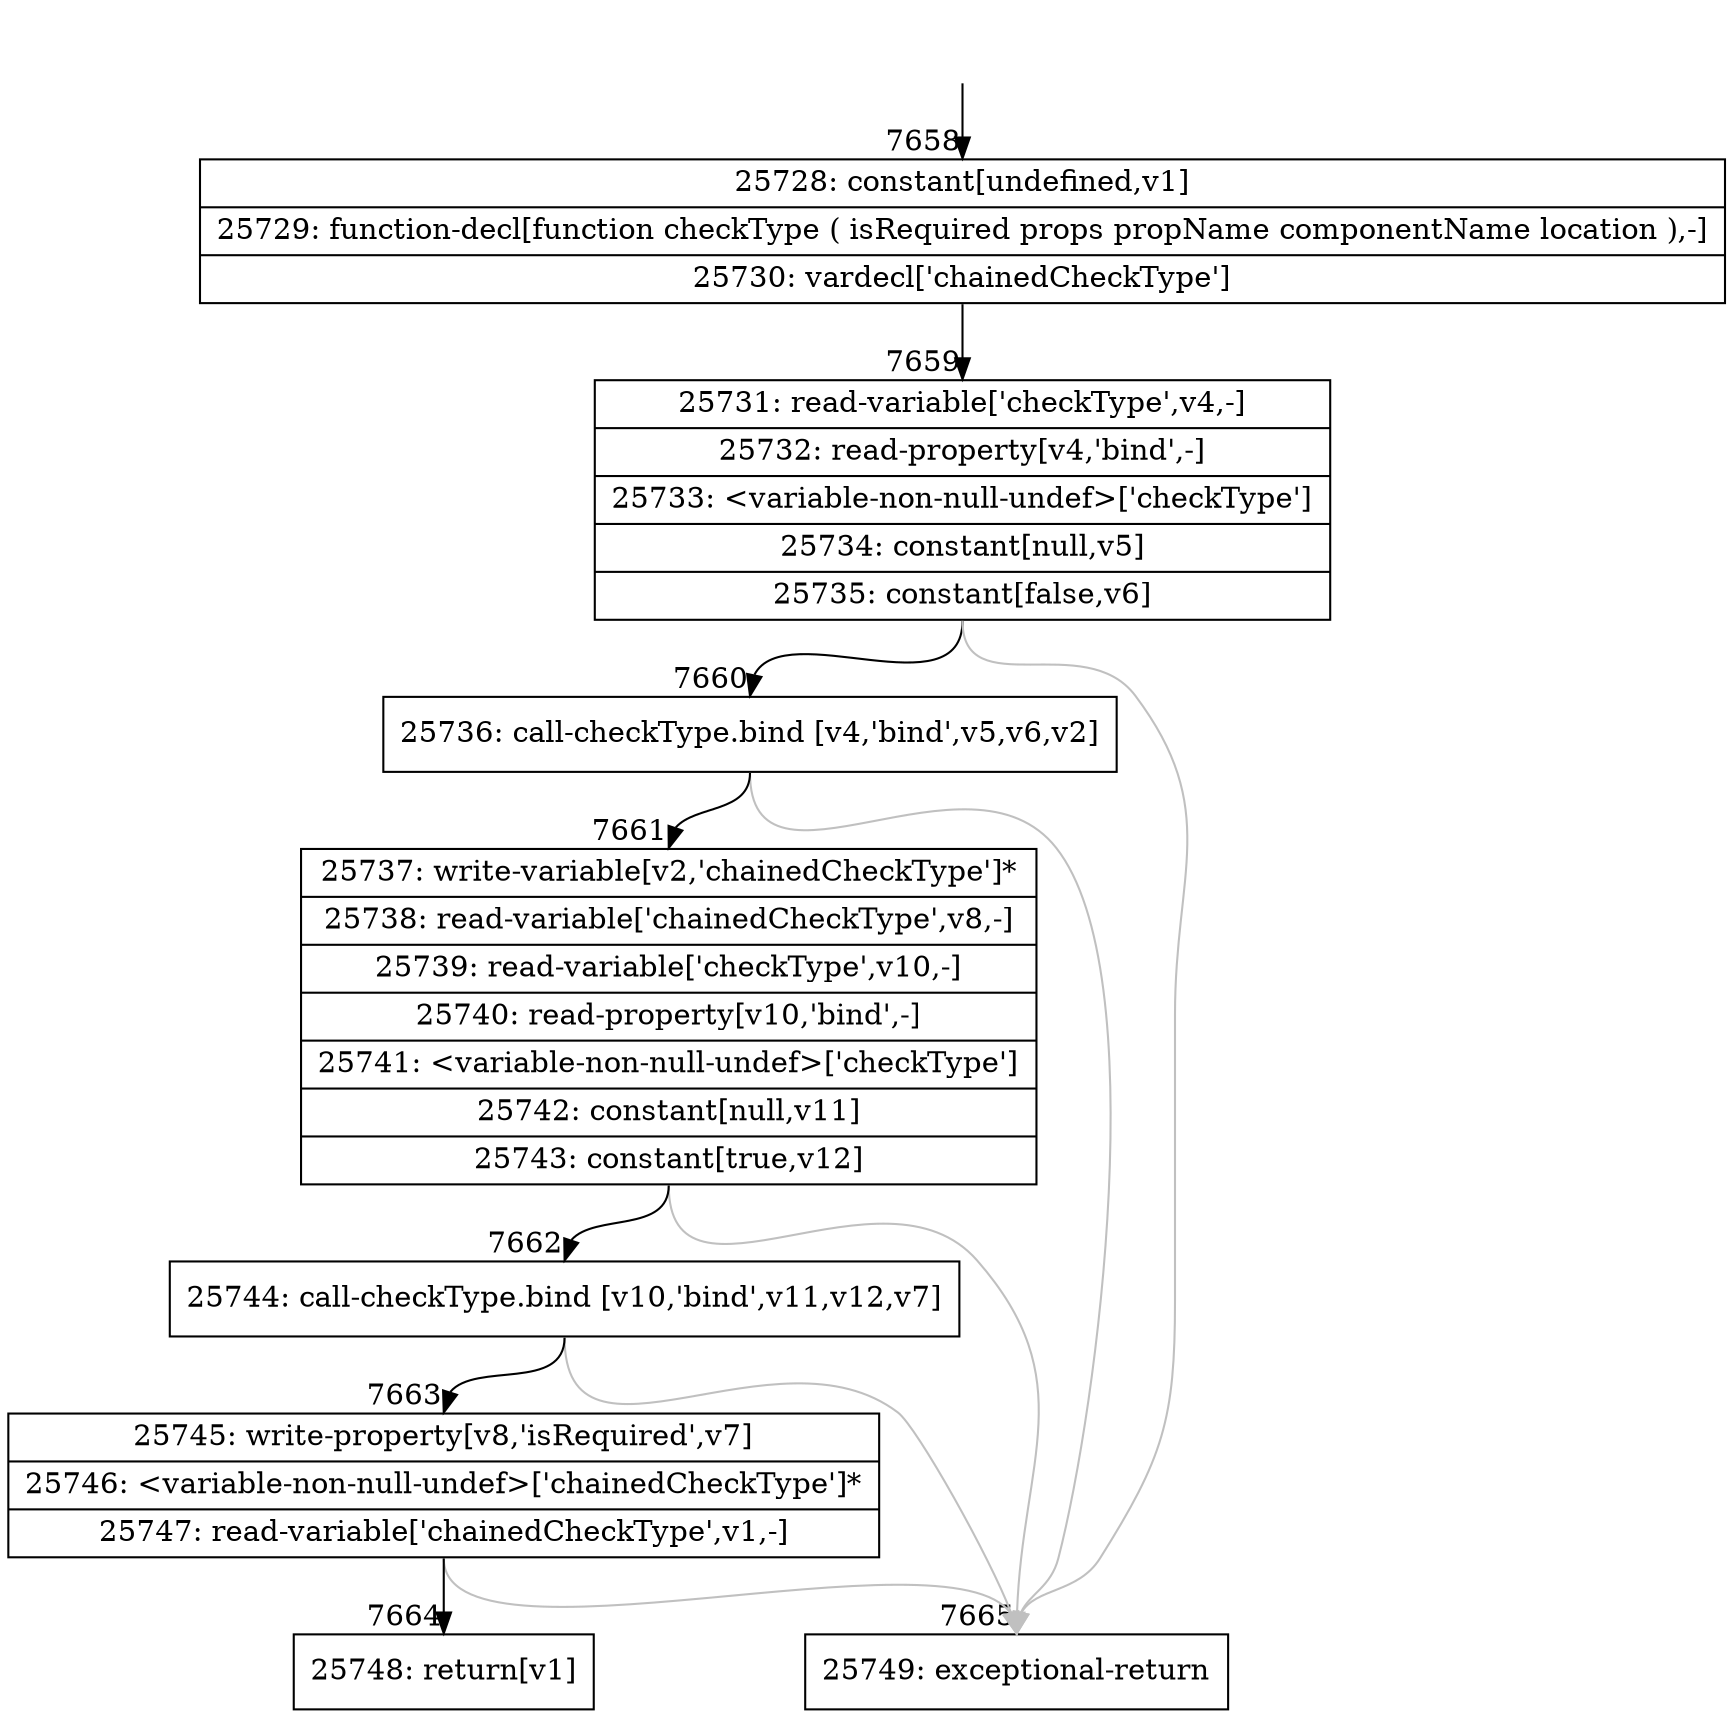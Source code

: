 digraph {
rankdir="TD"
BB_entry539[shape=none,label=""];
BB_entry539 -> BB7658 [tailport=s, headport=n, headlabel="    7658"]
BB7658 [shape=record label="{25728: constant[undefined,v1]|25729: function-decl[function checkType ( isRequired props propName componentName location ),-]|25730: vardecl['chainedCheckType']}" ] 
BB7658 -> BB7659 [tailport=s, headport=n, headlabel="      7659"]
BB7659 [shape=record label="{25731: read-variable['checkType',v4,-]|25732: read-property[v4,'bind',-]|25733: \<variable-non-null-undef\>['checkType']|25734: constant[null,v5]|25735: constant[false,v6]}" ] 
BB7659 -> BB7660 [tailport=s, headport=n, headlabel="      7660"]
BB7659 -> BB7665 [tailport=s, headport=n, color=gray, headlabel="      7665"]
BB7660 [shape=record label="{25736: call-checkType.bind [v4,'bind',v5,v6,v2]}" ] 
BB7660 -> BB7661 [tailport=s, headport=n, headlabel="      7661"]
BB7660 -> BB7665 [tailport=s, headport=n, color=gray]
BB7661 [shape=record label="{25737: write-variable[v2,'chainedCheckType']*|25738: read-variable['chainedCheckType',v8,-]|25739: read-variable['checkType',v10,-]|25740: read-property[v10,'bind',-]|25741: \<variable-non-null-undef\>['checkType']|25742: constant[null,v11]|25743: constant[true,v12]}" ] 
BB7661 -> BB7662 [tailport=s, headport=n, headlabel="      7662"]
BB7661 -> BB7665 [tailport=s, headport=n, color=gray]
BB7662 [shape=record label="{25744: call-checkType.bind [v10,'bind',v11,v12,v7]}" ] 
BB7662 -> BB7663 [tailport=s, headport=n, headlabel="      7663"]
BB7662 -> BB7665 [tailport=s, headport=n, color=gray]
BB7663 [shape=record label="{25745: write-property[v8,'isRequired',v7]|25746: \<variable-non-null-undef\>['chainedCheckType']*|25747: read-variable['chainedCheckType',v1,-]}" ] 
BB7663 -> BB7664 [tailport=s, headport=n, headlabel="      7664"]
BB7663 -> BB7665 [tailport=s, headport=n, color=gray]
BB7664 [shape=record label="{25748: return[v1]}" ] 
BB7665 [shape=record label="{25749: exceptional-return}" ] 
//#$~ 13620
}
